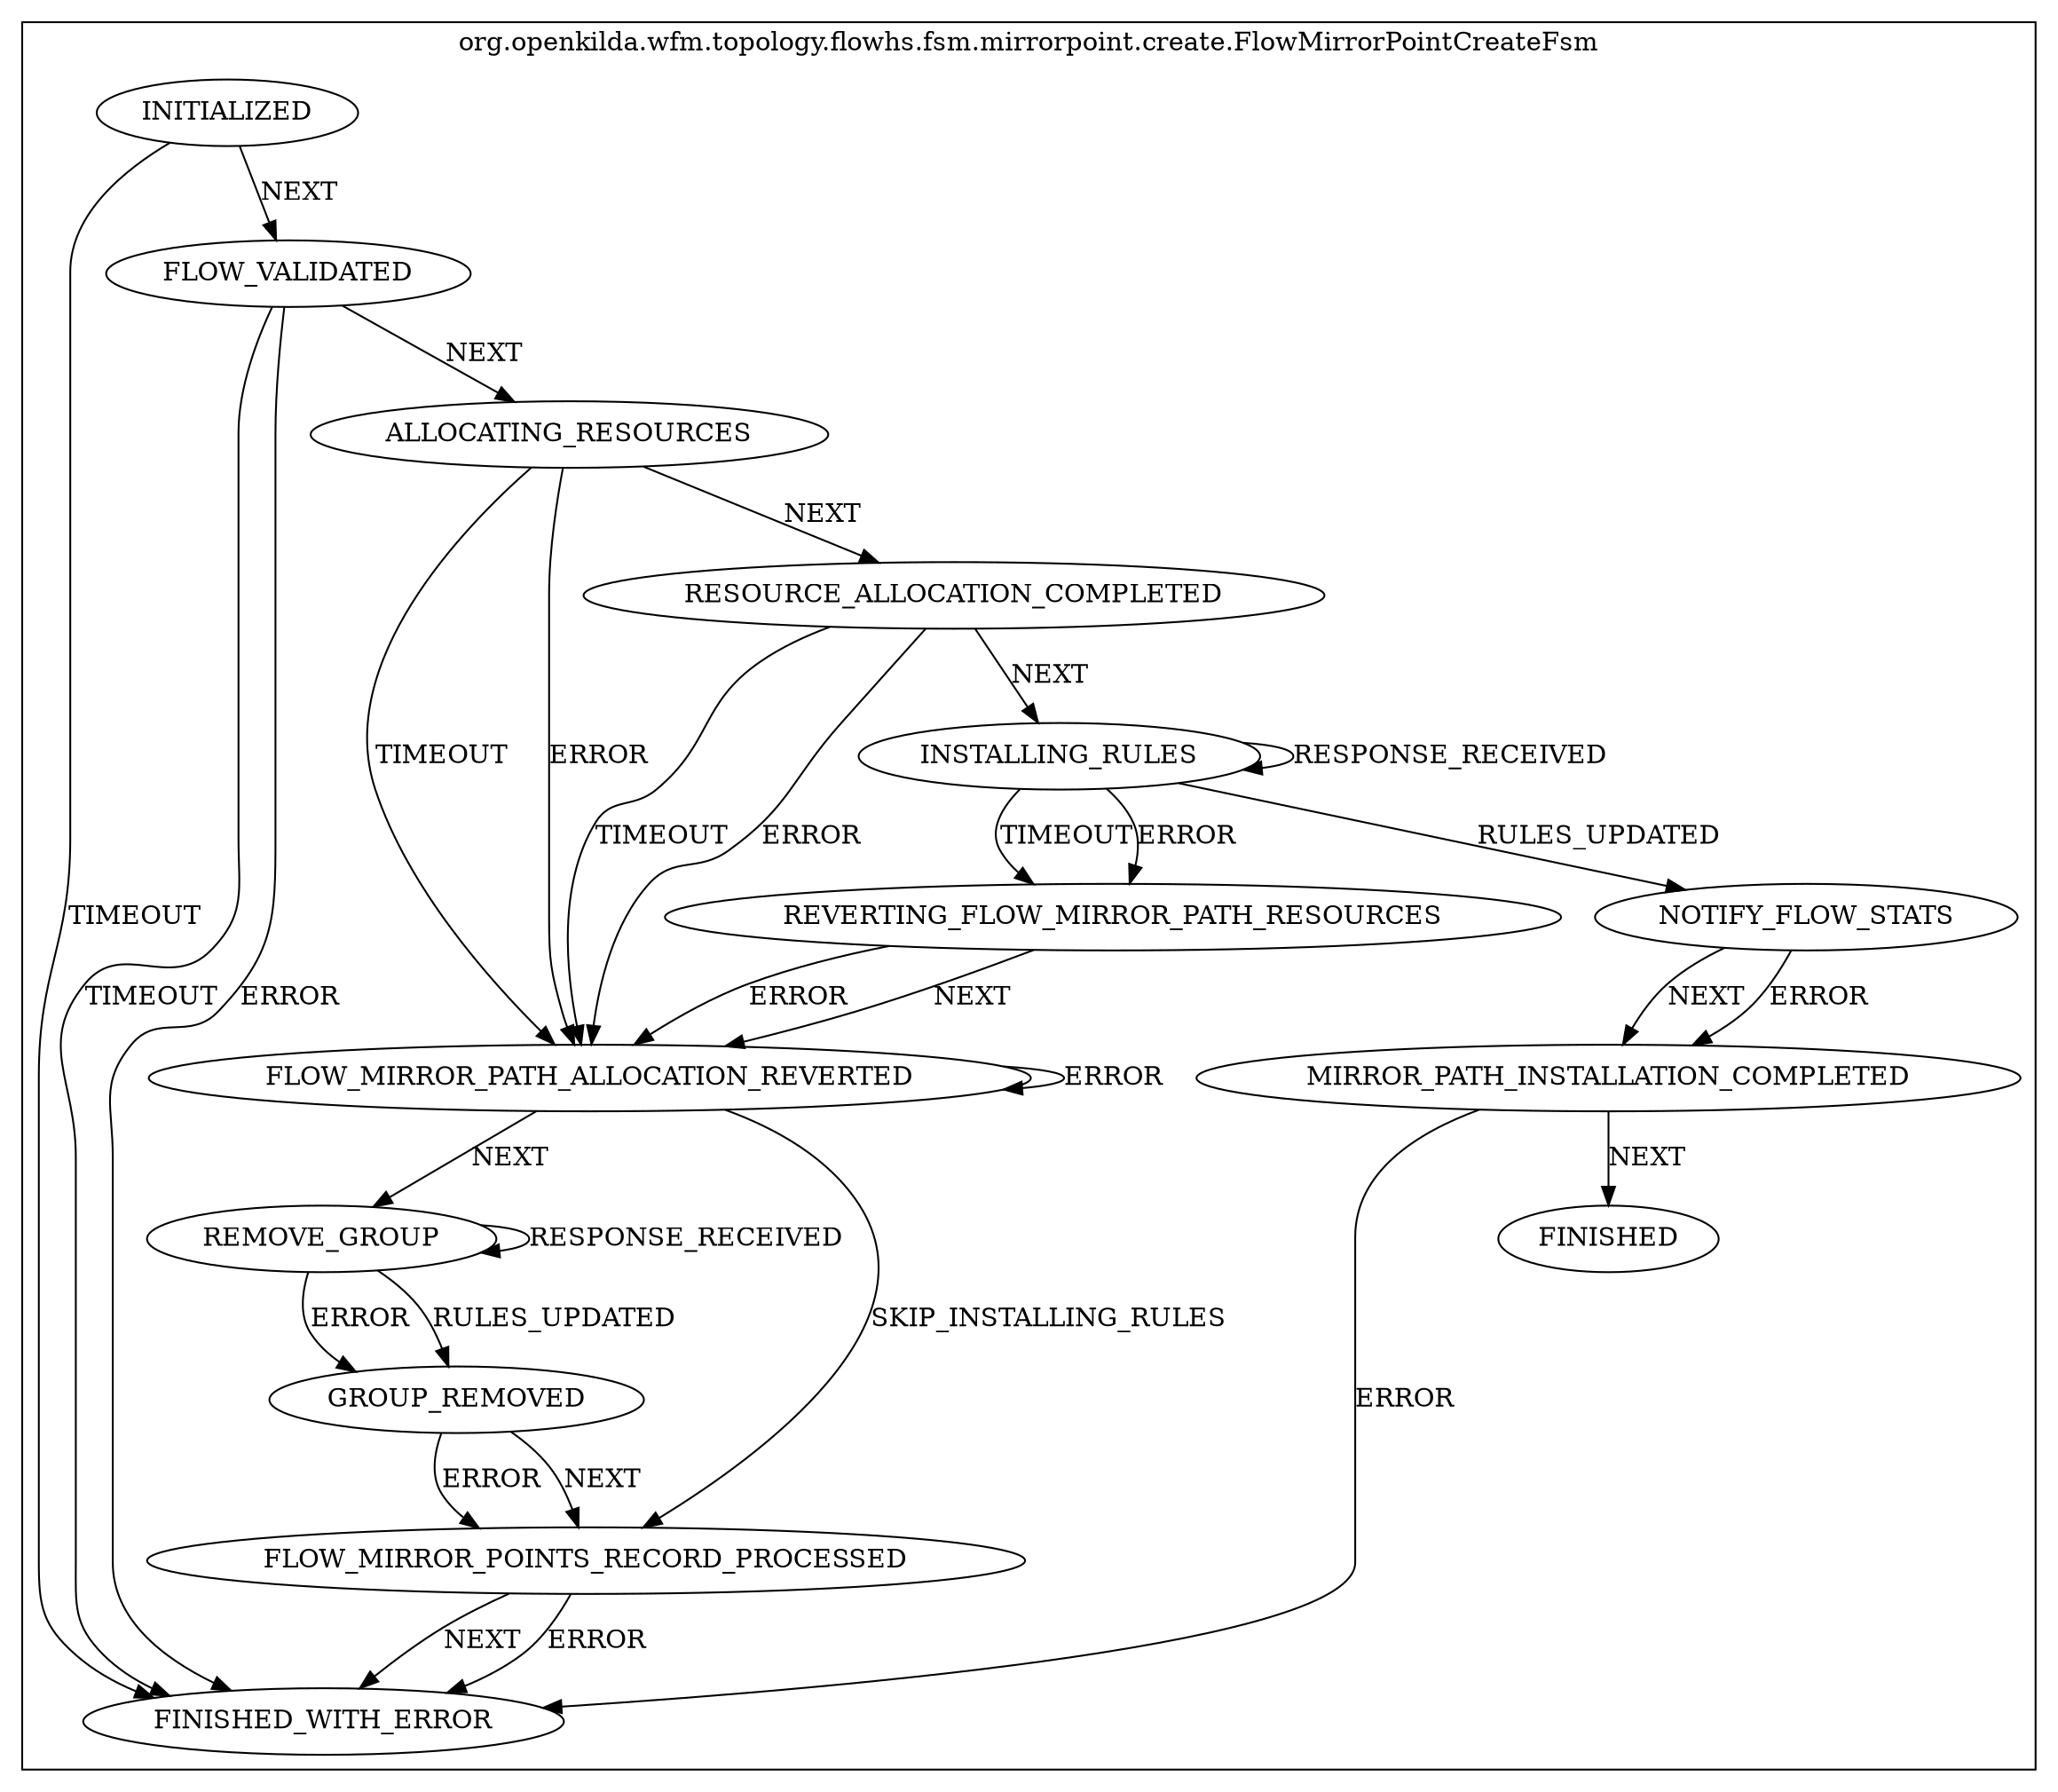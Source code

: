 digraph {
compound=true;
subgraph cluster_StateMachine {
label="org.openkilda.wfm.topology.flowhs.fsm.mirrorpoint.create.FlowMirrorPointCreateFsm";
FINISHED [label="FINISHED"];
INSTALLING_RULES [label="INSTALLING_RULES"];
NOTIFY_FLOW_STATS [label="NOTIFY_FLOW_STATS"];
GROUP_REMOVED [label="GROUP_REMOVED"];
FLOW_MIRROR_PATH_ALLOCATION_REVERTED [label="FLOW_MIRROR_PATH_ALLOCATION_REVERTED"];
RESOURCE_ALLOCATION_COMPLETED [label="RESOURCE_ALLOCATION_COMPLETED"];
REVERTING_FLOW_MIRROR_PATH_RESOURCES [label="REVERTING_FLOW_MIRROR_PATH_RESOURCES"];
ALLOCATING_RESOURCES [label="ALLOCATING_RESOURCES"];
INITIALIZED [label="INITIALIZED"];
FINISHED_WITH_ERROR [label="FINISHED_WITH_ERROR"];
FLOW_MIRROR_POINTS_RECORD_PROCESSED [label="FLOW_MIRROR_POINTS_RECORD_PROCESSED"];
FLOW_VALIDATED [label="FLOW_VALIDATED"];
MIRROR_PATH_INSTALLATION_COMPLETED [label="MIRROR_PATH_INSTALLATION_COMPLETED"];
REMOVE_GROUP [label="REMOVE_GROUP"];

NOTIFY_FLOW_STATS -> MIRROR_PATH_INSTALLATION_COMPLETED [ label="NEXT"];
NOTIFY_FLOW_STATS -> MIRROR_PATH_INSTALLATION_COMPLETED [ label="ERROR"];
INSTALLING_RULES -> INSTALLING_RULES [ label="RESPONSE_RECEIVED"];
INSTALLING_RULES -> NOTIFY_FLOW_STATS [ label="RULES_UPDATED"];
INSTALLING_RULES -> REVERTING_FLOW_MIRROR_PATH_RESOURCES [ label="TIMEOUT"];
INSTALLING_RULES -> REVERTING_FLOW_MIRROR_PATH_RESOURCES [ label="ERROR"];
GROUP_REMOVED -> FLOW_MIRROR_POINTS_RECORD_PROCESSED [ label="NEXT"];
GROUP_REMOVED -> FLOW_MIRROR_POINTS_RECORD_PROCESSED [ label="ERROR"];
FLOW_MIRROR_PATH_ALLOCATION_REVERTED -> REMOVE_GROUP [ label="NEXT"];
FLOW_MIRROR_PATH_ALLOCATION_REVERTED -> FLOW_MIRROR_POINTS_RECORD_PROCESSED [ label="SKIP_INSTALLING_RULES"];
FLOW_MIRROR_PATH_ALLOCATION_REVERTED -> FLOW_MIRROR_PATH_ALLOCATION_REVERTED [ label="ERROR"];
RESOURCE_ALLOCATION_COMPLETED -> INSTALLING_RULES [ label="NEXT"];
RESOURCE_ALLOCATION_COMPLETED -> FLOW_MIRROR_PATH_ALLOCATION_REVERTED [ label="TIMEOUT"];
RESOURCE_ALLOCATION_COMPLETED -> FLOW_MIRROR_PATH_ALLOCATION_REVERTED [ label="ERROR"];
REVERTING_FLOW_MIRROR_PATH_RESOURCES -> FLOW_MIRROR_PATH_ALLOCATION_REVERTED [ label="NEXT"];
REVERTING_FLOW_MIRROR_PATH_RESOURCES -> FLOW_MIRROR_PATH_ALLOCATION_REVERTED [ label="ERROR"];
ALLOCATING_RESOURCES -> RESOURCE_ALLOCATION_COMPLETED [ label="NEXT"];
ALLOCATING_RESOURCES -> FLOW_MIRROR_PATH_ALLOCATION_REVERTED [ label="TIMEOUT"];
ALLOCATING_RESOURCES -> FLOW_MIRROR_PATH_ALLOCATION_REVERTED [ label="ERROR"];
INITIALIZED -> FLOW_VALIDATED [ label="NEXT"];
INITIALIZED -> FINISHED_WITH_ERROR [ label="TIMEOUT"];
FLOW_MIRROR_POINTS_RECORD_PROCESSED -> FINISHED_WITH_ERROR [ label="NEXT"];
FLOW_MIRROR_POINTS_RECORD_PROCESSED -> FINISHED_WITH_ERROR [ label="ERROR"];
FLOW_VALIDATED -> ALLOCATING_RESOURCES [ label="NEXT"];
FLOW_VALIDATED -> FINISHED_WITH_ERROR [ label="TIMEOUT"];
FLOW_VALIDATED -> FINISHED_WITH_ERROR [ label="ERROR"];
MIRROR_PATH_INSTALLATION_COMPLETED -> FINISHED [ label="NEXT"];
MIRROR_PATH_INSTALLATION_COMPLETED -> FINISHED_WITH_ERROR [ label="ERROR"];
REMOVE_GROUP -> REMOVE_GROUP [ label="RESPONSE_RECEIVED"];
REMOVE_GROUP -> GROUP_REMOVED [ label="RULES_UPDATED"];
REMOVE_GROUP -> GROUP_REMOVED [ label="ERROR"];}}
